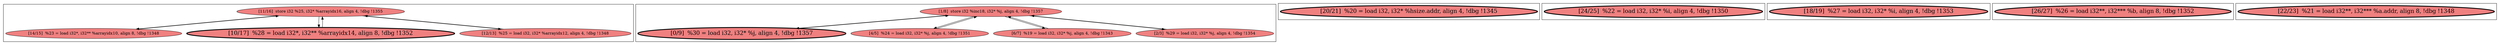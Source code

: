
digraph G {



node451->node449 [ ]
node449->node451 [ ]
node450->node451 [ ]
node451->node448 [ ]
node448->node451 [ ]
node442->node441 [ ]
node442->node439 [ ]
node439->node442 [ ]
node442->node438 [ ]
node438->node442 [ ]
node451->node450 [ ]
node441->node442 [ ]
node442->node440 [ ]
node440->node442 [ ]


subgraph cluster6 {


node451 [fillcolor=lightcoral,label="[11/16]  store i32 %25, i32* %arrayidx16, align 4, !dbg !1355",shape=ellipse,style=filled ]
node450 [penwidth=3.0,fontsize=20,fillcolor=lightcoral,label="[10/17]  %28 = load i32*, i32** %arrayidx14, align 8, !dbg !1352",shape=ellipse,style=filled ]
node448 [fillcolor=lightcoral,label="[12/13]  %25 = load i32, i32* %arrayidx12, align 4, !dbg !1348",shape=ellipse,style=filled ]
node449 [fillcolor=lightcoral,label="[14/15]  %23 = load i32*, i32** %arrayidx10, align 8, !dbg !1348",shape=ellipse,style=filled ]



}

subgraph cluster0 {


node442 [fillcolor=lightcoral,label="[1/8]  store i32 %inc18, i32* %j, align 4, !dbg !1357",shape=ellipse,style=filled ]
node441 [penwidth=3.0,fontsize=20,fillcolor=lightcoral,label="[0/9]  %30 = load i32, i32* %j, align 4, !dbg !1357",shape=ellipse,style=filled ]
node440 [fillcolor=lightcoral,label="[2/3]  %29 = load i32, i32* %j, align 4, !dbg !1354",shape=ellipse,style=filled ]
node438 [fillcolor=lightcoral,label="[6/7]  %19 = load i32, i32* %j, align 4, !dbg !1343",shape=ellipse,style=filled ]
node439 [fillcolor=lightcoral,label="[4/5]  %24 = load i32, i32* %j, align 4, !dbg !1351",shape=ellipse,style=filled ]



}

subgraph cluster5 {


node447 [penwidth=3.0,fontsize=20,fillcolor=lightcoral,label="[20/21]  %20 = load i32, i32* %hsize.addr, align 4, !dbg !1345",shape=ellipse,style=filled ]



}

subgraph cluster1 {


node443 [penwidth=3.0,fontsize=20,fillcolor=lightcoral,label="[24/25]  %22 = load i32, i32* %i, align 4, !dbg !1350",shape=ellipse,style=filled ]



}

subgraph cluster2 {


node444 [penwidth=3.0,fontsize=20,fillcolor=lightcoral,label="[18/19]  %27 = load i32, i32* %i, align 4, !dbg !1353",shape=ellipse,style=filled ]



}

subgraph cluster3 {


node445 [penwidth=3.0,fontsize=20,fillcolor=lightcoral,label="[26/27]  %26 = load i32**, i32*** %b, align 8, !dbg !1352",shape=ellipse,style=filled ]



}

subgraph cluster4 {


node446 [penwidth=3.0,fontsize=20,fillcolor=lightcoral,label="[22/23]  %21 = load i32**, i32*** %a.addr, align 8, !dbg !1348",shape=ellipse,style=filled ]



}

}
